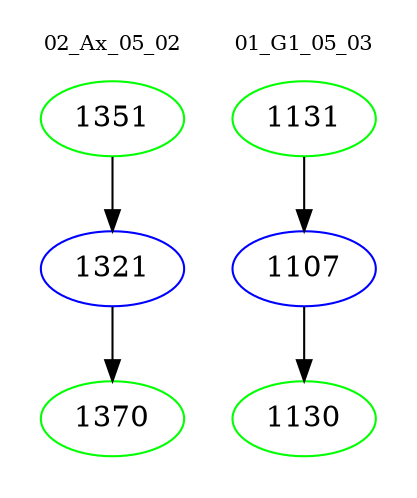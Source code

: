 digraph{
subgraph cluster_0 {
color = white
label = "02_Ax_05_02";
fontsize=10;
T0_1351 [label="1351", color="green"]
T0_1351 -> T0_1321 [color="black"]
T0_1321 [label="1321", color="blue"]
T0_1321 -> T0_1370 [color="black"]
T0_1370 [label="1370", color="green"]
}
subgraph cluster_1 {
color = white
label = "01_G1_05_03";
fontsize=10;
T1_1131 [label="1131", color="green"]
T1_1131 -> T1_1107 [color="black"]
T1_1107 [label="1107", color="blue"]
T1_1107 -> T1_1130 [color="black"]
T1_1130 [label="1130", color="green"]
}
}
